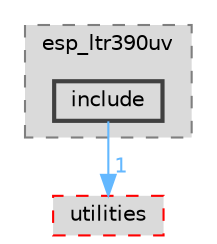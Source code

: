 digraph "components/peripherals/i2c/esp_ltr390uv/include"
{
 // LATEX_PDF_SIZE
  bgcolor="transparent";
  edge [fontname=Helvetica,fontsize=10,labelfontname=Helvetica,labelfontsize=10];
  node [fontname=Helvetica,fontsize=10,shape=box,height=0.2,width=0.4];
  compound=true
  subgraph clusterdir_c7a310725a3059d9520d59a5eaeb8f89 {
    graph [ bgcolor="#dadada", pencolor="grey50", label="esp_ltr390uv", fontname=Helvetica,fontsize=10 style="filled,dashed", URL="dir_c7a310725a3059d9520d59a5eaeb8f89.html",tooltip=""]
  dir_5005feec7bb978ef2fbd309c537d30c0 [label="include", fillcolor="#dadada", color="grey25", style="filled,bold", URL="dir_5005feec7bb978ef2fbd309c537d30c0.html",tooltip=""];
  }
  dir_59ed5374a4f6b52e0256717e78b786a3 [label="utilities", fillcolor="#dadada", color="red", style="filled,dashed", URL="dir_59ed5374a4f6b52e0256717e78b786a3.html",tooltip=""];
  dir_5005feec7bb978ef2fbd309c537d30c0->dir_59ed5374a4f6b52e0256717e78b786a3 [headlabel="1", labeldistance=1.5 headhref="dir_000055_000086.html" href="dir_000055_000086.html" color="steelblue1" fontcolor="steelblue1"];
}
